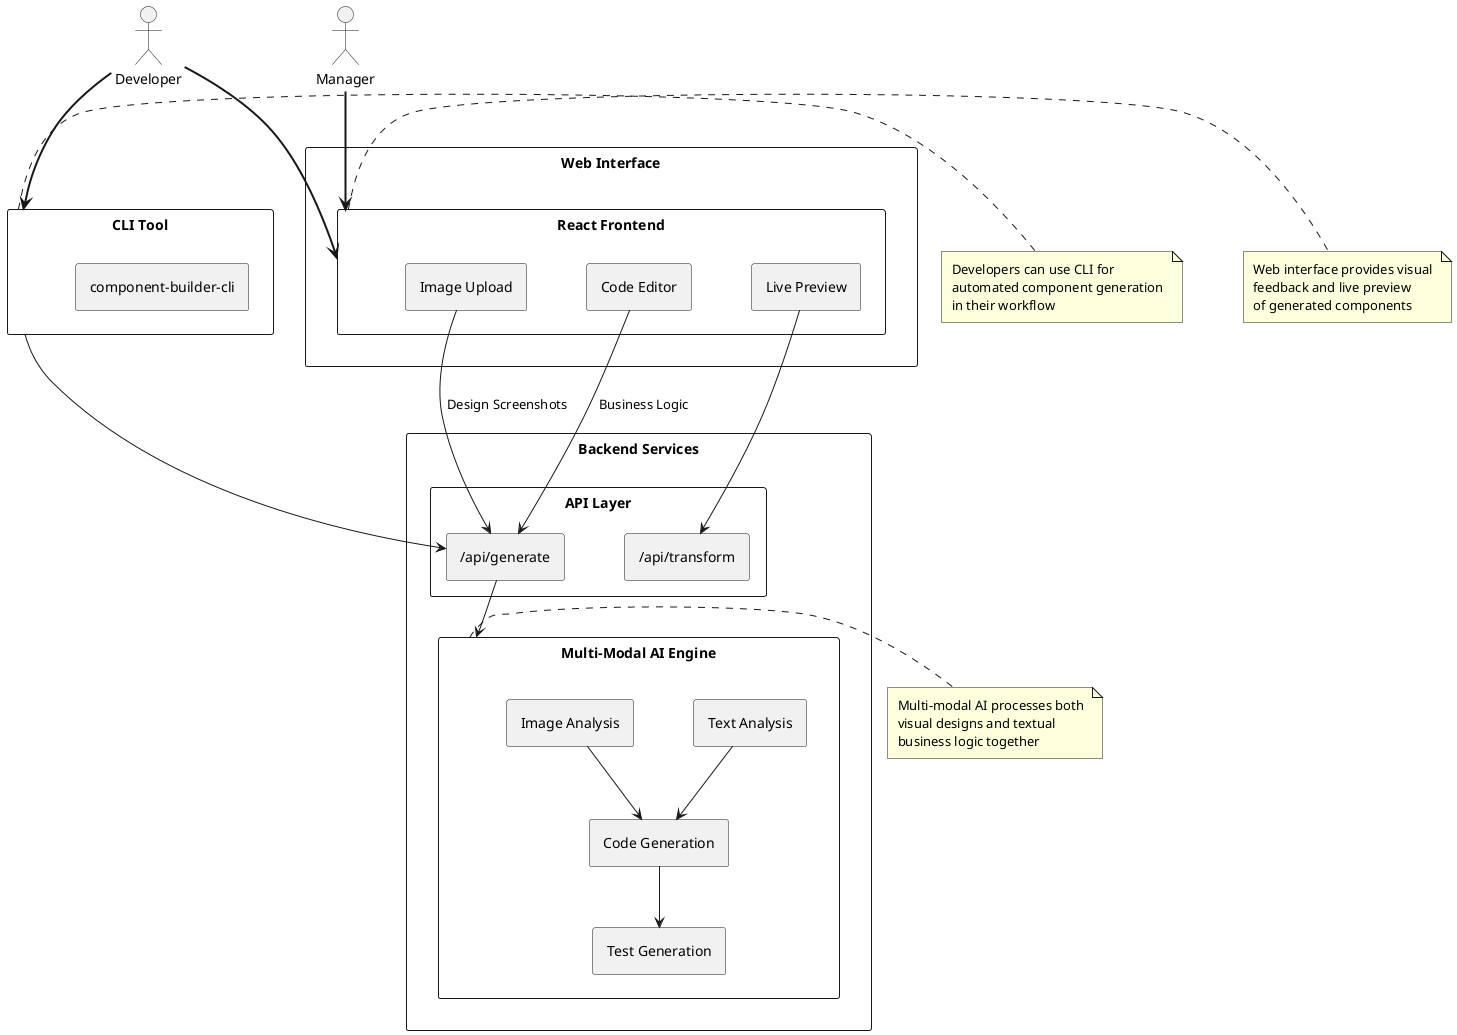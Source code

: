 @startuml Component Builder AI Architecture

skinparam backgroundColor transparent
skinparam componentStyle rectangle
skinparam padding 4
skinparam nodesep 60
skinparam ranksep 60

!define RECTANGLE class

actor "Developer" as dev
actor "Manager" as manager

together {
  rectangle "CLI Tool" as cli {
      component "component-builder-cli" as cliTool
  }

  rectangle "Web Interface" {
      component "React Frontend" as frontend {
          component "Image Upload" as upload
          component "Code Editor" as editor
          component "Live Preview" as preview
      }
  }
}

rectangle "Backend Services" {
    rectangle "API Layer" as api {
        component "/api/generate" as generate
        component "/api/transform" as transform
    }
    
    rectangle "Multi-Modal AI Engine" as aiEngine {
        together {
          component "Image Analysis" as imageAnalysis
          component "Text Analysis" as textAnalysis
        }
        component "Code Generation" as codeGen
        component "Test Generation" as testGen
    }
}

' Web Flow
dev -[thickness=2]-> frontend
dev -[thickness=2]-> cli
manager -[thickness=2]-> frontend
upload -[thickness=1]-> generate : "Design Screenshots"
editor -[thickness=1]-> generate : "Business Logic"
generate -[thickness=1]-> aiEngine
preview -[thickness=1]-> transform

' CLI Flow
cli -[thickness=1]-> generate

' AI Engine Internal Flow
imageAnalysis -[thickness=1]-> codeGen
textAnalysis -[thickness=1]-> codeGen
codeGen -[thickness=1]-> testGen

note right of cli
  Developers can use CLI for
  automated component generation
  in their workflow
end note

note right of frontend
  Web interface provides visual
  feedback and live preview
  of generated components
end note

note right of aiEngine
  Multi-modal AI processes both
  visual designs and textual
  business logic together
end note

@enduml
